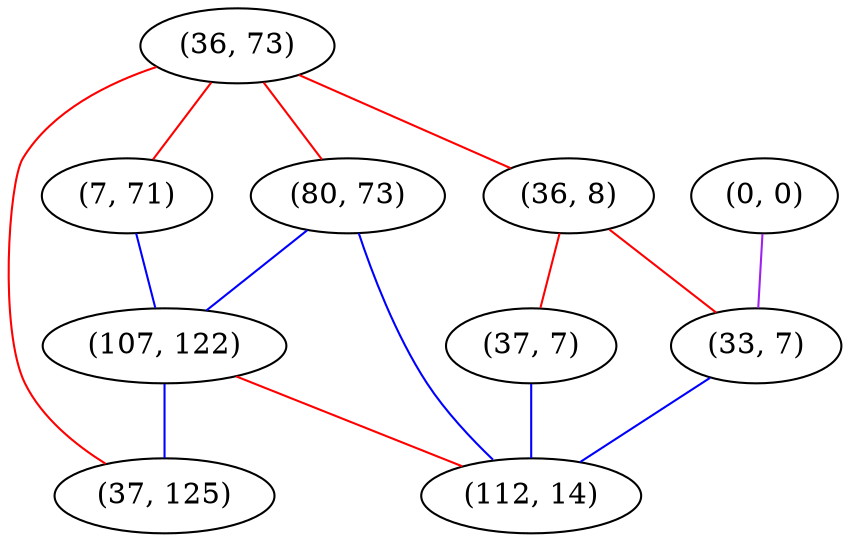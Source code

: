 graph "" {
"(0, 0)";
"(36, 73)";
"(36, 8)";
"(80, 73)";
"(37, 7)";
"(7, 71)";
"(107, 122)";
"(33, 7)";
"(112, 14)";
"(37, 125)";
"(0, 0)" -- "(33, 7)"  [color=purple, key=0, weight=4];
"(36, 73)" -- "(80, 73)"  [color=red, key=0, weight=1];
"(36, 73)" -- "(36, 8)"  [color=red, key=0, weight=1];
"(36, 73)" -- "(7, 71)"  [color=red, key=0, weight=1];
"(36, 73)" -- "(37, 125)"  [color=red, key=0, weight=1];
"(36, 8)" -- "(37, 7)"  [color=red, key=0, weight=1];
"(36, 8)" -- "(33, 7)"  [color=red, key=0, weight=1];
"(80, 73)" -- "(112, 14)"  [color=blue, key=0, weight=3];
"(80, 73)" -- "(107, 122)"  [color=blue, key=0, weight=3];
"(37, 7)" -- "(112, 14)"  [color=blue, key=0, weight=3];
"(7, 71)" -- "(107, 122)"  [color=blue, key=0, weight=3];
"(107, 122)" -- "(112, 14)"  [color=red, key=0, weight=1];
"(107, 122)" -- "(37, 125)"  [color=blue, key=0, weight=3];
"(33, 7)" -- "(112, 14)"  [color=blue, key=0, weight=3];
}
